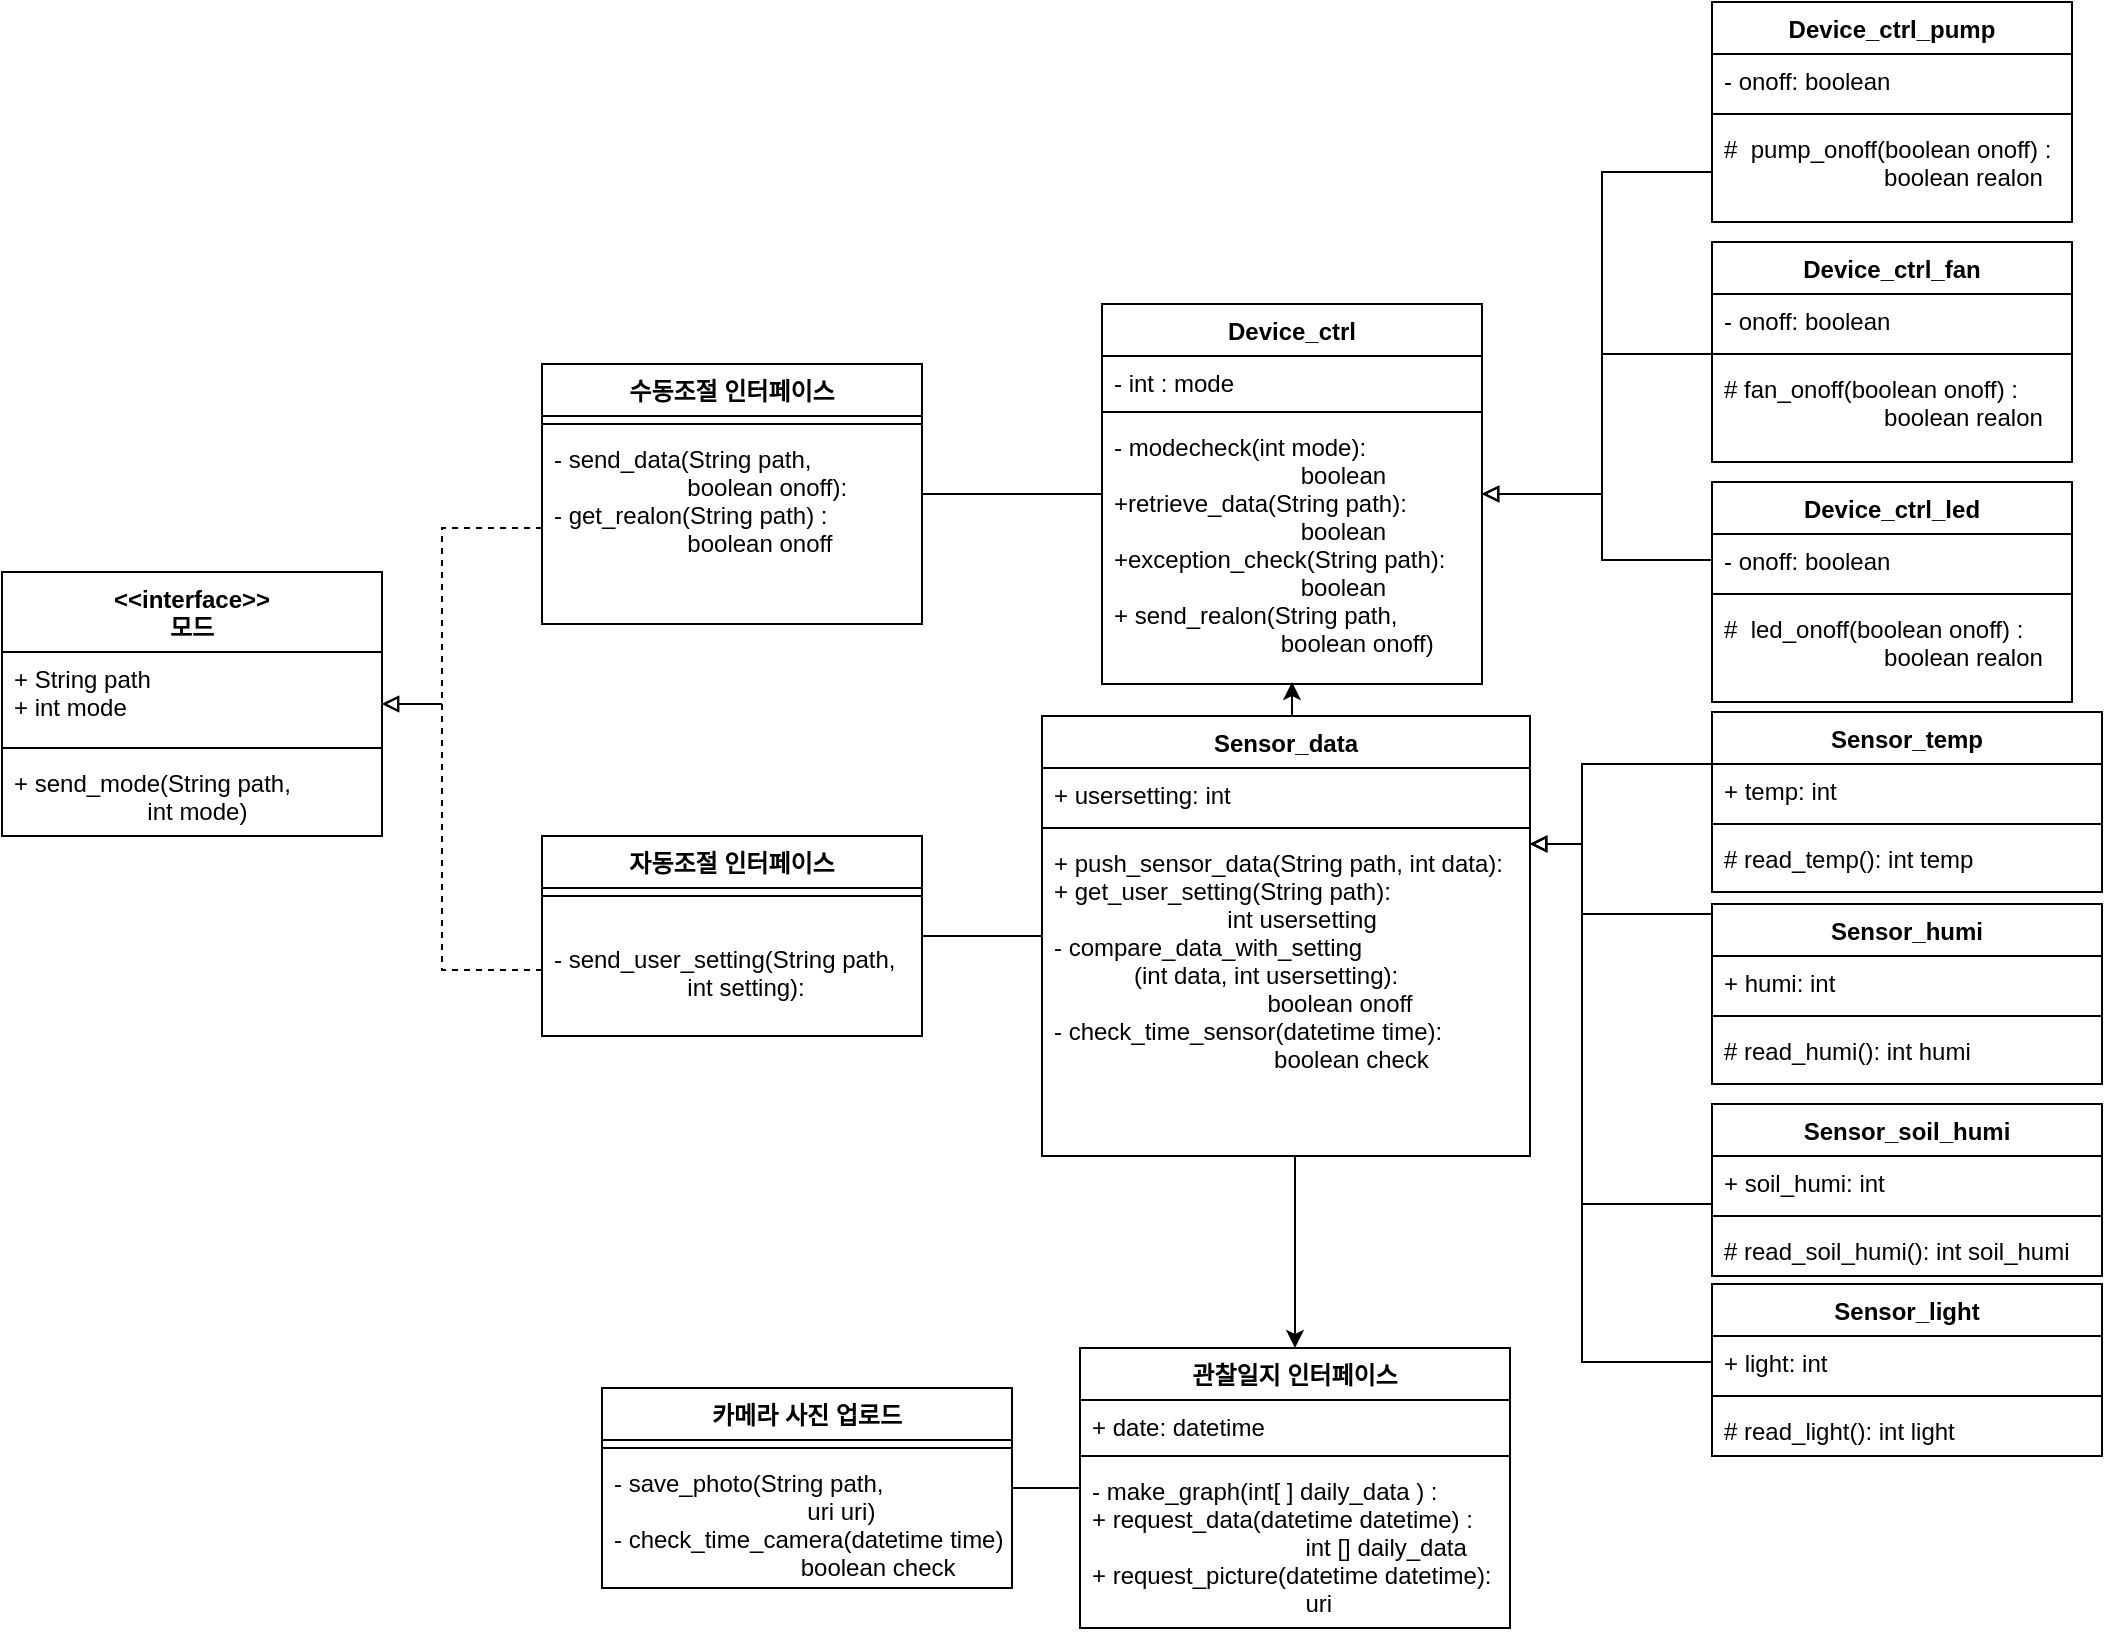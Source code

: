 <mxfile version="20.5.3" type="github">
  <diagram id="1XaObp9uDBfdOyjk7Z0H" name="페이지-1">
    <mxGraphModel dx="2952" dy="1810" grid="1" gridSize="10" guides="1" tooltips="1" connect="1" arrows="1" fold="1" page="1" pageScale="1" pageWidth="827" pageHeight="1169" math="0" shadow="0">
      <root>
        <mxCell id="0" />
        <mxCell id="1" parent="0" />
        <mxCell id="I86NcKJimPg6Q7xcF8Yh-32" style="edgeStyle=orthogonalEdgeStyle;rounded=0;orthogonalLoop=1;jettySize=auto;html=1;exitX=0.5;exitY=0;exitDx=0;exitDy=0;entryX=0.5;entryY=1;entryDx=0;entryDy=0;endArrow=classic;endFill=1;" parent="1" edge="1">
          <mxGeometry relative="1" as="geometry">
            <mxPoint x="-425" y="313" as="sourcePoint" />
            <mxPoint x="-425" y="279" as="targetPoint" />
          </mxGeometry>
        </mxCell>
        <mxCell id="k-zhsy2dJpIwOM4Q3zPo-12" value="관찰일지 인터페이스" style="swimlane;fontStyle=1;align=center;verticalAlign=top;childLayout=stackLayout;horizontal=1;startSize=26;horizontalStack=0;resizeParent=1;resizeParentMax=0;resizeLast=0;collapsible=1;marginBottom=0;" parent="1" vertex="1">
          <mxGeometry x="-531" y="612" width="215" height="140" as="geometry" />
        </mxCell>
        <mxCell id="k-zhsy2dJpIwOM4Q3zPo-13" value="+ date: datetime&#xa;" style="text;strokeColor=none;fillColor=none;align=left;verticalAlign=top;spacingLeft=4;spacingRight=4;overflow=hidden;rotatable=0;points=[[0,0.5],[1,0.5]];portConstraint=eastwest;" parent="k-zhsy2dJpIwOM4Q3zPo-12" vertex="1">
          <mxGeometry y="26" width="215" height="24" as="geometry" />
        </mxCell>
        <mxCell id="k-zhsy2dJpIwOM4Q3zPo-14" value="" style="line;strokeWidth=1;fillColor=none;align=left;verticalAlign=middle;spacingTop=-1;spacingLeft=3;spacingRight=3;rotatable=0;labelPosition=right;points=[];portConstraint=eastwest;strokeColor=inherit;" parent="k-zhsy2dJpIwOM4Q3zPo-12" vertex="1">
          <mxGeometry y="50" width="215" height="8" as="geometry" />
        </mxCell>
        <mxCell id="k-zhsy2dJpIwOM4Q3zPo-15" value="- make_graph(int[ ] daily_data ) :&#xa;+ request_data(datetime datetime) : &#xa;                                int [] daily_data&#xa;+ request_picture(datetime datetime):&#xa;                                uri" style="text;strokeColor=none;fillColor=none;align=left;verticalAlign=top;spacingLeft=4;spacingRight=4;overflow=hidden;rotatable=0;points=[[0,0.5],[1,0.5]];portConstraint=eastwest;" parent="k-zhsy2dJpIwOM4Q3zPo-12" vertex="1">
          <mxGeometry y="58" width="215" height="82" as="geometry" />
        </mxCell>
        <mxCell id="4LXqGNSN8FMaUc9a0r_w-8" style="edgeStyle=orthogonalEdgeStyle;rounded=0;orthogonalLoop=1;jettySize=auto;html=1;exitX=0;exitY=0.25;exitDx=0;exitDy=0;endArrow=block;endFill=0;" parent="1" target="COGvVzHrgGLiA8UMYfeR-40" edge="1">
          <mxGeometry relative="1" as="geometry">
            <mxPoint x="-215" y="395" as="sourcePoint" />
            <mxPoint x="-345" y="423.0" as="targetPoint" />
            <Array as="points">
              <mxPoint x="-280" y="395" />
              <mxPoint x="-280" y="360" />
            </Array>
          </mxGeometry>
        </mxCell>
        <mxCell id="COGvVzHrgGLiA8UMYfeR-3" value="수동조절 인터페이스" style="swimlane;fontStyle=1;align=center;verticalAlign=top;childLayout=stackLayout;horizontal=1;startSize=26;horizontalStack=0;resizeParent=1;resizeParentMax=0;resizeLast=0;collapsible=1;marginBottom=0;" parent="1" vertex="1">
          <mxGeometry x="-800" y="120" width="190" height="130" as="geometry" />
        </mxCell>
        <mxCell id="COGvVzHrgGLiA8UMYfeR-5" value="" style="line;strokeWidth=1;fillColor=none;align=left;verticalAlign=middle;spacingTop=-1;spacingLeft=3;spacingRight=3;rotatable=0;labelPosition=right;points=[];portConstraint=eastwest;strokeColor=inherit;" parent="COGvVzHrgGLiA8UMYfeR-3" vertex="1">
          <mxGeometry y="26" width="190" height="8" as="geometry" />
        </mxCell>
        <mxCell id="COGvVzHrgGLiA8UMYfeR-6" value="- send_data(String path, &#xa;                    boolean onoff):&#xa;- get_realon(String path) :&#xa;                    boolean onoff" style="text;strokeColor=none;fillColor=none;align=left;verticalAlign=top;spacingLeft=4;spacingRight=4;overflow=hidden;rotatable=0;points=[[0,0.5],[1,0.5]];portConstraint=eastwest;" parent="COGvVzHrgGLiA8UMYfeR-3" vertex="1">
          <mxGeometry y="34" width="190" height="96" as="geometry" />
        </mxCell>
        <mxCell id="-yyil3zAyo45Y43qSCRm-5" style="edgeStyle=orthogonalEdgeStyle;rounded=0;orthogonalLoop=1;jettySize=auto;html=1;fontFamily=Helvetica;fontSize=12;fontColor=default;endArrow=none;endFill=0;" parent="1" source="COGvVzHrgGLiA8UMYfeR-13" target="COGvVzHrgGLiA8UMYfeR-3" edge="1">
          <mxGeometry relative="1" as="geometry" />
        </mxCell>
        <mxCell id="COGvVzHrgGLiA8UMYfeR-13" value="Device_ctrl" style="swimlane;fontStyle=1;align=center;verticalAlign=top;childLayout=stackLayout;horizontal=1;startSize=26;horizontalStack=0;resizeParent=1;resizeParentMax=0;resizeLast=0;collapsible=1;marginBottom=0;" parent="1" vertex="1">
          <mxGeometry x="-520" y="90" width="190" height="190" as="geometry" />
        </mxCell>
        <mxCell id="COGvVzHrgGLiA8UMYfeR-14" value="- int : mode&#xa;" style="text;strokeColor=none;fillColor=none;align=left;verticalAlign=top;spacingLeft=4;spacingRight=4;overflow=hidden;rotatable=0;points=[[0,0.5],[1,0.5]];portConstraint=eastwest;" parent="COGvVzHrgGLiA8UMYfeR-13" vertex="1">
          <mxGeometry y="26" width="190" height="24" as="geometry" />
        </mxCell>
        <mxCell id="COGvVzHrgGLiA8UMYfeR-15" value="" style="line;strokeWidth=1;fillColor=none;align=left;verticalAlign=middle;spacingTop=-1;spacingLeft=3;spacingRight=3;rotatable=0;labelPosition=right;points=[];portConstraint=eastwest;strokeColor=inherit;" parent="COGvVzHrgGLiA8UMYfeR-13" vertex="1">
          <mxGeometry y="50" width="190" height="8" as="geometry" />
        </mxCell>
        <mxCell id="COGvVzHrgGLiA8UMYfeR-16" value="- modecheck(int mode): &#xa;                            boolean&#xa;+retrieve_data(String path):&#xa;                            boolean&#xa;+exception_check(String path):&#xa;                            boolean&#xa;+ send_realon(String path,&#xa;                         boolean onoff)" style="text;strokeColor=none;fillColor=none;align=left;verticalAlign=top;spacingLeft=4;spacingRight=4;overflow=hidden;rotatable=0;points=[[0,0.5],[1,0.5]];portConstraint=eastwest;" parent="COGvVzHrgGLiA8UMYfeR-13" vertex="1">
          <mxGeometry y="58" width="190" height="132" as="geometry" />
        </mxCell>
        <mxCell id="COGvVzHrgGLiA8UMYfeR-18" value="자동조절 인터페이스" style="swimlane;fontStyle=1;align=center;verticalAlign=top;childLayout=stackLayout;horizontal=1;startSize=26;horizontalStack=0;resizeParent=1;resizeParentMax=0;resizeLast=0;collapsible=1;marginBottom=0;" parent="1" vertex="1">
          <mxGeometry x="-800" y="356" width="190" height="100" as="geometry" />
        </mxCell>
        <mxCell id="COGvVzHrgGLiA8UMYfeR-20" value="" style="line;strokeWidth=1;fillColor=none;align=left;verticalAlign=middle;spacingTop=-1;spacingLeft=3;spacingRight=3;rotatable=0;labelPosition=right;points=[];portConstraint=eastwest;strokeColor=inherit;" parent="COGvVzHrgGLiA8UMYfeR-18" vertex="1">
          <mxGeometry y="26" width="190" height="8" as="geometry" />
        </mxCell>
        <mxCell id="COGvVzHrgGLiA8UMYfeR-21" value="&#xa;- send_user_setting(String path,&#xa;                    int setting):" style="text;strokeColor=none;fillColor=none;align=left;verticalAlign=top;spacingLeft=4;spacingRight=4;overflow=hidden;rotatable=0;points=[[0,0.5],[1,0.5]];portConstraint=eastwest;" parent="COGvVzHrgGLiA8UMYfeR-18" vertex="1">
          <mxGeometry y="34" width="190" height="66" as="geometry" />
        </mxCell>
        <mxCell id="COGvVzHrgGLiA8UMYfeR-26" style="edgeStyle=orthogonalEdgeStyle;rounded=0;orthogonalLoop=1;jettySize=auto;html=1;endArrow=block;endFill=0;exitX=0;exitY=0.25;exitDx=0;exitDy=0;" parent="1" target="COGvVzHrgGLiA8UMYfeR-40" edge="1">
          <mxGeometry relative="1" as="geometry">
            <mxPoint x="-215" y="531" as="sourcePoint" />
            <mxPoint x="-345" y="423.0" as="targetPoint" />
            <Array as="points">
              <mxPoint x="-215" y="540" />
              <mxPoint x="-280" y="540" />
              <mxPoint x="-280" y="360" />
            </Array>
          </mxGeometry>
        </mxCell>
        <mxCell id="-yyil3zAyo45Y43qSCRm-4" style="edgeStyle=orthogonalEdgeStyle;rounded=0;orthogonalLoop=1;jettySize=auto;html=1;entryX=0.5;entryY=0;entryDx=0;entryDy=0;fontFamily=Helvetica;fontSize=12;fontColor=default;" parent="1" source="COGvVzHrgGLiA8UMYfeR-40" target="k-zhsy2dJpIwOM4Q3zPo-12" edge="1">
          <mxGeometry relative="1" as="geometry">
            <Array as="points">
              <mxPoint x="-423" y="564" />
            </Array>
          </mxGeometry>
        </mxCell>
        <mxCell id="COGvVzHrgGLiA8UMYfeR-40" value="Sensor_data" style="swimlane;fontStyle=1;align=center;verticalAlign=top;childLayout=stackLayout;horizontal=1;startSize=26;horizontalStack=0;resizeParent=1;resizeParentMax=0;resizeLast=0;collapsible=1;marginBottom=0;" parent="1" vertex="1">
          <mxGeometry x="-550" y="296" width="244" height="220" as="geometry" />
        </mxCell>
        <mxCell id="COGvVzHrgGLiA8UMYfeR-41" value="+ usersetting: int" style="text;strokeColor=none;fillColor=none;align=left;verticalAlign=top;spacingLeft=4;spacingRight=4;overflow=hidden;rotatable=0;points=[[0,0.5],[1,0.5]];portConstraint=eastwest;" parent="COGvVzHrgGLiA8UMYfeR-40" vertex="1">
          <mxGeometry y="26" width="244" height="26" as="geometry" />
        </mxCell>
        <mxCell id="COGvVzHrgGLiA8UMYfeR-42" value="" style="line;strokeWidth=1;fillColor=none;align=left;verticalAlign=middle;spacingTop=-1;spacingLeft=3;spacingRight=3;rotatable=0;labelPosition=right;points=[];portConstraint=eastwest;strokeColor=inherit;" parent="COGvVzHrgGLiA8UMYfeR-40" vertex="1">
          <mxGeometry y="52" width="244" height="8" as="geometry" />
        </mxCell>
        <mxCell id="COGvVzHrgGLiA8UMYfeR-43" value="+ push_sensor_data(String path, int data):&#xa;+ get_user_setting(String path):&#xa;                          int usersetting&#xa;- compare_data_with_setting&#xa;            (int data, int usersetting):&#xa;                                boolean onoff&#xa;- check_time_sensor(datetime time):&#xa;                                 boolean check" style="text;strokeColor=none;fillColor=none;align=left;verticalAlign=top;spacingLeft=4;spacingRight=4;overflow=hidden;rotatable=0;points=[[0,0.5],[1,0.5]];portConstraint=eastwest;" parent="COGvVzHrgGLiA8UMYfeR-40" vertex="1">
          <mxGeometry y="60" width="244" height="160" as="geometry" />
        </mxCell>
        <mxCell id="4LXqGNSN8FMaUc9a0r_w-10" style="edgeStyle=orthogonalEdgeStyle;rounded=0;orthogonalLoop=1;jettySize=auto;html=1;endArrow=block;endFill=0;exitX=0;exitY=0.25;exitDx=0;exitDy=0;" parent="1" target="COGvVzHrgGLiA8UMYfeR-43" edge="1">
          <mxGeometry relative="1" as="geometry">
            <mxPoint x="-215" y="320" as="sourcePoint" />
            <mxPoint x="-345" y="374.0" as="targetPoint" />
            <Array as="points">
              <mxPoint x="-280" y="320" />
              <mxPoint x="-280" y="360" />
            </Array>
          </mxGeometry>
        </mxCell>
        <mxCell id="COGvVzHrgGLiA8UMYfeR-48" style="edgeStyle=orthogonalEdgeStyle;rounded=0;orthogonalLoop=1;jettySize=auto;html=1;endArrow=none;endFill=0;" parent="1" source="COGvVzHrgGLiA8UMYfeR-44" target="k-zhsy2dJpIwOM4Q3zPo-12" edge="1">
          <mxGeometry relative="1" as="geometry" />
        </mxCell>
        <mxCell id="COGvVzHrgGLiA8UMYfeR-44" value="카메라 사진 업로드" style="swimlane;fontStyle=1;align=center;verticalAlign=top;childLayout=stackLayout;horizontal=1;startSize=26;horizontalStack=0;resizeParent=1;resizeParentMax=0;resizeLast=0;collapsible=1;marginBottom=0;" parent="1" vertex="1">
          <mxGeometry x="-770" y="632" width="205" height="100" as="geometry" />
        </mxCell>
        <mxCell id="COGvVzHrgGLiA8UMYfeR-46" value="" style="line;strokeWidth=1;fillColor=none;align=left;verticalAlign=middle;spacingTop=-1;spacingLeft=3;spacingRight=3;rotatable=0;labelPosition=right;points=[];portConstraint=eastwest;strokeColor=inherit;" parent="COGvVzHrgGLiA8UMYfeR-44" vertex="1">
          <mxGeometry y="26" width="205" height="8" as="geometry" />
        </mxCell>
        <mxCell id="COGvVzHrgGLiA8UMYfeR-47" value="- save_photo(String path,&#xa;                             uri uri)&#xa;- check_time_camera(datetime time):&#xa;                            boolean check&#xa;" style="text;strokeColor=none;fillColor=none;align=left;verticalAlign=top;spacingLeft=4;spacingRight=4;overflow=hidden;rotatable=0;points=[[0,0.5],[1,0.5]];portConstraint=eastwest;" parent="COGvVzHrgGLiA8UMYfeR-44" vertex="1">
          <mxGeometry y="34" width="205" height="66" as="geometry" />
        </mxCell>
        <mxCell id="COGvVzHrgGLiA8UMYfeR-49" style="edgeStyle=orthogonalEdgeStyle;rounded=0;orthogonalLoop=1;jettySize=auto;html=1;endArrow=none;endFill=0;" parent="1" source="COGvVzHrgGLiA8UMYfeR-40" target="COGvVzHrgGLiA8UMYfeR-18" edge="1">
          <mxGeometry relative="1" as="geometry" />
        </mxCell>
        <mxCell id="8RBWuSqqxKw9ioQYmUUL-1" value="Sensor_temp" style="swimlane;fontStyle=1;align=center;verticalAlign=top;childLayout=stackLayout;horizontal=1;startSize=26;horizontalStack=0;resizeParent=1;resizeParentMax=0;resizeLast=0;collapsible=1;marginBottom=0;" parent="1" vertex="1">
          <mxGeometry x="-215" y="294" width="195" height="90" as="geometry" />
        </mxCell>
        <mxCell id="8RBWuSqqxKw9ioQYmUUL-2" value="+ temp: int" style="text;strokeColor=none;fillColor=none;align=left;verticalAlign=top;spacingLeft=4;spacingRight=4;overflow=hidden;rotatable=0;points=[[0,0.5],[1,0.5]];portConstraint=eastwest;" parent="8RBWuSqqxKw9ioQYmUUL-1" vertex="1">
          <mxGeometry y="26" width="195" height="26" as="geometry" />
        </mxCell>
        <mxCell id="8RBWuSqqxKw9ioQYmUUL-3" value="" style="line;strokeWidth=1;fillColor=none;align=left;verticalAlign=middle;spacingTop=-1;spacingLeft=3;spacingRight=3;rotatable=0;labelPosition=right;points=[];portConstraint=eastwest;strokeColor=inherit;" parent="8RBWuSqqxKw9ioQYmUUL-1" vertex="1">
          <mxGeometry y="52" width="195" height="8" as="geometry" />
        </mxCell>
        <mxCell id="8RBWuSqqxKw9ioQYmUUL-4" value="# read_temp(): int temp" style="text;strokeColor=none;fillColor=none;align=left;verticalAlign=top;spacingLeft=4;spacingRight=4;overflow=hidden;rotatable=0;points=[[0,0.5],[1,0.5]];portConstraint=eastwest;" parent="8RBWuSqqxKw9ioQYmUUL-1" vertex="1">
          <mxGeometry y="60" width="195" height="30" as="geometry" />
        </mxCell>
        <mxCell id="8RBWuSqqxKw9ioQYmUUL-5" value="Sensor_humi" style="swimlane;fontStyle=1;align=center;verticalAlign=top;childLayout=stackLayout;horizontal=1;startSize=26;horizontalStack=0;resizeParent=1;resizeParentMax=0;resizeLast=0;collapsible=1;marginBottom=0;" parent="1" vertex="1">
          <mxGeometry x="-215" y="390" width="195" height="90" as="geometry" />
        </mxCell>
        <mxCell id="8RBWuSqqxKw9ioQYmUUL-6" value="+ humi: int" style="text;strokeColor=none;fillColor=none;align=left;verticalAlign=top;spacingLeft=4;spacingRight=4;overflow=hidden;rotatable=0;points=[[0,0.5],[1,0.5]];portConstraint=eastwest;" parent="8RBWuSqqxKw9ioQYmUUL-5" vertex="1">
          <mxGeometry y="26" width="195" height="26" as="geometry" />
        </mxCell>
        <mxCell id="8RBWuSqqxKw9ioQYmUUL-7" value="" style="line;strokeWidth=1;fillColor=none;align=left;verticalAlign=middle;spacingTop=-1;spacingLeft=3;spacingRight=3;rotatable=0;labelPosition=right;points=[];portConstraint=eastwest;strokeColor=inherit;" parent="8RBWuSqqxKw9ioQYmUUL-5" vertex="1">
          <mxGeometry y="52" width="195" height="8" as="geometry" />
        </mxCell>
        <mxCell id="8RBWuSqqxKw9ioQYmUUL-8" value="# read_humi(): int humi" style="text;strokeColor=none;fillColor=none;align=left;verticalAlign=top;spacingLeft=4;spacingRight=4;overflow=hidden;rotatable=0;points=[[0,0.5],[1,0.5]];portConstraint=eastwest;" parent="8RBWuSqqxKw9ioQYmUUL-5" vertex="1">
          <mxGeometry y="60" width="195" height="30" as="geometry" />
        </mxCell>
        <mxCell id="8RBWuSqqxKw9ioQYmUUL-9" value="Sensor_soil_humi" style="swimlane;fontStyle=1;align=center;verticalAlign=top;childLayout=stackLayout;horizontal=1;startSize=26;horizontalStack=0;resizeParent=1;resizeParentMax=0;resizeLast=0;collapsible=1;marginBottom=0;" parent="1" vertex="1">
          <mxGeometry x="-215" y="490" width="195" height="86" as="geometry" />
        </mxCell>
        <mxCell id="8RBWuSqqxKw9ioQYmUUL-10" value="+ soil_humi: int" style="text;strokeColor=none;fillColor=none;align=left;verticalAlign=top;spacingLeft=4;spacingRight=4;overflow=hidden;rotatable=0;points=[[0,0.5],[1,0.5]];portConstraint=eastwest;" parent="8RBWuSqqxKw9ioQYmUUL-9" vertex="1">
          <mxGeometry y="26" width="195" height="26" as="geometry" />
        </mxCell>
        <mxCell id="8RBWuSqqxKw9ioQYmUUL-11" value="" style="line;strokeWidth=1;fillColor=none;align=left;verticalAlign=middle;spacingTop=-1;spacingLeft=3;spacingRight=3;rotatable=0;labelPosition=right;points=[];portConstraint=eastwest;strokeColor=inherit;" parent="8RBWuSqqxKw9ioQYmUUL-9" vertex="1">
          <mxGeometry y="52" width="195" height="8" as="geometry" />
        </mxCell>
        <mxCell id="8RBWuSqqxKw9ioQYmUUL-12" value="# read_soil_humi(): int soil_humi" style="text;strokeColor=none;fillColor=none;align=left;verticalAlign=top;spacingLeft=4;spacingRight=4;overflow=hidden;rotatable=0;points=[[0,0.5],[1,0.5]];portConstraint=eastwest;" parent="8RBWuSqqxKw9ioQYmUUL-9" vertex="1">
          <mxGeometry y="60" width="195" height="26" as="geometry" />
        </mxCell>
        <mxCell id="8RBWuSqqxKw9ioQYmUUL-13" value="Sensor_light" style="swimlane;fontStyle=1;align=center;verticalAlign=top;childLayout=stackLayout;horizontal=1;startSize=26;horizontalStack=0;resizeParent=1;resizeParentMax=0;resizeLast=0;collapsible=1;marginBottom=0;" parent="1" vertex="1">
          <mxGeometry x="-215" y="580" width="195" height="86" as="geometry" />
        </mxCell>
        <mxCell id="8RBWuSqqxKw9ioQYmUUL-14" value="+ light: int" style="text;strokeColor=none;fillColor=none;align=left;verticalAlign=top;spacingLeft=4;spacingRight=4;overflow=hidden;rotatable=0;points=[[0,0.5],[1,0.5]];portConstraint=eastwest;" parent="8RBWuSqqxKw9ioQYmUUL-13" vertex="1">
          <mxGeometry y="26" width="195" height="26" as="geometry" />
        </mxCell>
        <mxCell id="8RBWuSqqxKw9ioQYmUUL-15" value="" style="line;strokeWidth=1;fillColor=none;align=left;verticalAlign=middle;spacingTop=-1;spacingLeft=3;spacingRight=3;rotatable=0;labelPosition=right;points=[];portConstraint=eastwest;strokeColor=inherit;" parent="8RBWuSqqxKw9ioQYmUUL-13" vertex="1">
          <mxGeometry y="52" width="195" height="8" as="geometry" />
        </mxCell>
        <mxCell id="8RBWuSqqxKw9ioQYmUUL-16" value="# read_light(): int light" style="text;strokeColor=none;fillColor=none;align=left;verticalAlign=top;spacingLeft=4;spacingRight=4;overflow=hidden;rotatable=0;points=[[0,0.5],[1,0.5]];portConstraint=eastwest;" parent="8RBWuSqqxKw9ioQYmUUL-13" vertex="1">
          <mxGeometry y="60" width="195" height="26" as="geometry" />
        </mxCell>
        <mxCell id="8RBWuSqqxKw9ioQYmUUL-17" style="edgeStyle=orthogonalEdgeStyle;rounded=0;orthogonalLoop=1;jettySize=auto;html=1;endArrow=block;endFill=0;" parent="1" source="8RBWuSqqxKw9ioQYmUUL-14" target="COGvVzHrgGLiA8UMYfeR-43" edge="1">
          <mxGeometry relative="1" as="geometry">
            <Array as="points">
              <mxPoint x="-280" y="619" />
              <mxPoint x="-280" y="360" />
            </Array>
          </mxGeometry>
        </mxCell>
        <mxCell id="nRhzsG0CF68kab8Yw5xL-2" value="Device_ctrl_pump" style="swimlane;fontStyle=1;align=center;verticalAlign=top;childLayout=stackLayout;horizontal=1;startSize=26;horizontalStack=0;resizeParent=1;resizeParentMax=0;resizeLast=0;collapsible=1;marginBottom=0;" vertex="1" parent="1">
          <mxGeometry x="-215" y="-61" width="180" height="110" as="geometry" />
        </mxCell>
        <mxCell id="nRhzsG0CF68kab8Yw5xL-3" value="- onoff: boolean" style="text;strokeColor=none;fillColor=none;align=left;verticalAlign=top;spacingLeft=4;spacingRight=4;overflow=hidden;rotatable=0;points=[[0,0.5],[1,0.5]];portConstraint=eastwest;" vertex="1" parent="nRhzsG0CF68kab8Yw5xL-2">
          <mxGeometry y="26" width="180" height="26" as="geometry" />
        </mxCell>
        <mxCell id="nRhzsG0CF68kab8Yw5xL-4" value="" style="line;strokeWidth=1;fillColor=none;align=left;verticalAlign=middle;spacingTop=-1;spacingLeft=3;spacingRight=3;rotatable=0;labelPosition=right;points=[];portConstraint=eastwest;strokeColor=inherit;" vertex="1" parent="nRhzsG0CF68kab8Yw5xL-2">
          <mxGeometry y="52" width="180" height="8" as="geometry" />
        </mxCell>
        <mxCell id="nRhzsG0CF68kab8Yw5xL-5" value="#  pump_onoff(boolean onoff) :&#xa;                        boolean realon " style="text;strokeColor=none;fillColor=none;align=left;verticalAlign=top;spacingLeft=4;spacingRight=4;overflow=hidden;rotatable=0;points=[[0,0.5],[1,0.5]];portConstraint=eastwest;" vertex="1" parent="nRhzsG0CF68kab8Yw5xL-2">
          <mxGeometry y="60" width="180" height="50" as="geometry" />
        </mxCell>
        <mxCell id="nRhzsG0CF68kab8Yw5xL-6" value="Device_ctrl_fan" style="swimlane;fontStyle=1;align=center;verticalAlign=top;childLayout=stackLayout;horizontal=1;startSize=26;horizontalStack=0;resizeParent=1;resizeParentMax=0;resizeLast=0;collapsible=1;marginBottom=0;" vertex="1" parent="1">
          <mxGeometry x="-215" y="59" width="180" height="110" as="geometry" />
        </mxCell>
        <mxCell id="nRhzsG0CF68kab8Yw5xL-7" value="- onoff: boolean" style="text;strokeColor=none;fillColor=none;align=left;verticalAlign=top;spacingLeft=4;spacingRight=4;overflow=hidden;rotatable=0;points=[[0,0.5],[1,0.5]];portConstraint=eastwest;" vertex="1" parent="nRhzsG0CF68kab8Yw5xL-6">
          <mxGeometry y="26" width="180" height="26" as="geometry" />
        </mxCell>
        <mxCell id="nRhzsG0CF68kab8Yw5xL-8" value="" style="line;strokeWidth=1;fillColor=none;align=left;verticalAlign=middle;spacingTop=-1;spacingLeft=3;spacingRight=3;rotatable=0;labelPosition=right;points=[];portConstraint=eastwest;strokeColor=inherit;" vertex="1" parent="nRhzsG0CF68kab8Yw5xL-6">
          <mxGeometry y="52" width="180" height="8" as="geometry" />
        </mxCell>
        <mxCell id="nRhzsG0CF68kab8Yw5xL-9" value="# fan_onoff(boolean onoff) :&#xa;                        boolean realon " style="text;strokeColor=none;fillColor=none;align=left;verticalAlign=top;spacingLeft=4;spacingRight=4;overflow=hidden;rotatable=0;points=[[0,0.5],[1,0.5]];portConstraint=eastwest;" vertex="1" parent="nRhzsG0CF68kab8Yw5xL-6">
          <mxGeometry y="60" width="180" height="50" as="geometry" />
        </mxCell>
        <mxCell id="nRhzsG0CF68kab8Yw5xL-10" value="Device_ctrl_led" style="swimlane;fontStyle=1;align=center;verticalAlign=top;childLayout=stackLayout;horizontal=1;startSize=26;horizontalStack=0;resizeParent=1;resizeParentMax=0;resizeLast=0;collapsible=1;marginBottom=0;" vertex="1" parent="1">
          <mxGeometry x="-215" y="179" width="180" height="110" as="geometry" />
        </mxCell>
        <mxCell id="nRhzsG0CF68kab8Yw5xL-11" value="- onoff: boolean" style="text;strokeColor=none;fillColor=none;align=left;verticalAlign=top;spacingLeft=4;spacingRight=4;overflow=hidden;rotatable=0;points=[[0,0.5],[1,0.5]];portConstraint=eastwest;" vertex="1" parent="nRhzsG0CF68kab8Yw5xL-10">
          <mxGeometry y="26" width="180" height="26" as="geometry" />
        </mxCell>
        <mxCell id="nRhzsG0CF68kab8Yw5xL-12" value="" style="line;strokeWidth=1;fillColor=none;align=left;verticalAlign=middle;spacingTop=-1;spacingLeft=3;spacingRight=3;rotatable=0;labelPosition=right;points=[];portConstraint=eastwest;strokeColor=inherit;" vertex="1" parent="nRhzsG0CF68kab8Yw5xL-10">
          <mxGeometry y="52" width="180" height="8" as="geometry" />
        </mxCell>
        <mxCell id="nRhzsG0CF68kab8Yw5xL-13" value="#  led_onoff(boolean onoff) :&#xa;                        boolean realon " style="text;strokeColor=none;fillColor=none;align=left;verticalAlign=top;spacingLeft=4;spacingRight=4;overflow=hidden;rotatable=0;points=[[0,0.5],[1,0.5]];portConstraint=eastwest;" vertex="1" parent="nRhzsG0CF68kab8Yw5xL-10">
          <mxGeometry y="60" width="180" height="50" as="geometry" />
        </mxCell>
        <mxCell id="nRhzsG0CF68kab8Yw5xL-14" style="edgeStyle=orthogonalEdgeStyle;rounded=0;orthogonalLoop=1;jettySize=auto;html=1;endArrow=block;endFill=0;" edge="1" parent="1" source="nRhzsG0CF68kab8Yw5xL-5" target="COGvVzHrgGLiA8UMYfeR-13">
          <mxGeometry relative="1" as="geometry">
            <Array as="points">
              <mxPoint x="-270" y="24" />
              <mxPoint x="-270" y="185" />
            </Array>
          </mxGeometry>
        </mxCell>
        <mxCell id="nRhzsG0CF68kab8Yw5xL-15" style="edgeStyle=orthogonalEdgeStyle;rounded=0;orthogonalLoop=1;jettySize=auto;html=1;endArrow=block;endFill=0;" edge="1" parent="1" source="nRhzsG0CF68kab8Yw5xL-8" target="COGvVzHrgGLiA8UMYfeR-13">
          <mxGeometry relative="1" as="geometry">
            <Array as="points">
              <mxPoint x="-270" y="115" />
              <mxPoint x="-270" y="185" />
            </Array>
          </mxGeometry>
        </mxCell>
        <mxCell id="nRhzsG0CF68kab8Yw5xL-16" style="edgeStyle=orthogonalEdgeStyle;rounded=0;orthogonalLoop=1;jettySize=auto;html=1;endArrow=block;endFill=0;" edge="1" parent="1" source="nRhzsG0CF68kab8Yw5xL-11" target="COGvVzHrgGLiA8UMYfeR-13">
          <mxGeometry relative="1" as="geometry">
            <Array as="points">
              <mxPoint x="-270" y="218" />
              <mxPoint x="-270" y="185" />
            </Array>
          </mxGeometry>
        </mxCell>
        <mxCell id="nRhzsG0CF68kab8Yw5xL-17" value="&lt;&lt;interface&gt;&gt; &#xa;모드" style="swimlane;fontStyle=1;align=center;verticalAlign=top;childLayout=stackLayout;horizontal=1;startSize=40;horizontalStack=0;resizeParent=1;resizeParentMax=0;resizeLast=0;collapsible=1;marginBottom=0;" vertex="1" parent="1">
          <mxGeometry x="-1070" y="224" width="190" height="132" as="geometry" />
        </mxCell>
        <mxCell id="nRhzsG0CF68kab8Yw5xL-18" value="+ String path&#xa;+ int mode" style="text;strokeColor=none;fillColor=none;align=left;verticalAlign=top;spacingLeft=4;spacingRight=4;overflow=hidden;rotatable=0;points=[[0,0.5],[1,0.5]];portConstraint=eastwest;" vertex="1" parent="nRhzsG0CF68kab8Yw5xL-17">
          <mxGeometry y="40" width="190" height="44" as="geometry" />
        </mxCell>
        <mxCell id="nRhzsG0CF68kab8Yw5xL-19" value="" style="line;strokeWidth=1;fillColor=none;align=left;verticalAlign=middle;spacingTop=-1;spacingLeft=3;spacingRight=3;rotatable=0;labelPosition=right;points=[];portConstraint=eastwest;strokeColor=inherit;" vertex="1" parent="nRhzsG0CF68kab8Yw5xL-17">
          <mxGeometry y="84" width="190" height="8" as="geometry" />
        </mxCell>
        <mxCell id="nRhzsG0CF68kab8Yw5xL-20" value="+ send_mode(String path,&#xa;                    int mode)" style="text;strokeColor=none;fillColor=none;align=left;verticalAlign=top;spacingLeft=4;spacingRight=4;overflow=hidden;rotatable=0;points=[[0,0.5],[1,0.5]];portConstraint=eastwest;" vertex="1" parent="nRhzsG0CF68kab8Yw5xL-17">
          <mxGeometry y="92" width="190" height="40" as="geometry" />
        </mxCell>
        <mxCell id="nRhzsG0CF68kab8Yw5xL-21" style="edgeStyle=orthogonalEdgeStyle;rounded=0;orthogonalLoop=1;jettySize=auto;html=1;endArrow=block;endFill=0;dashed=1;" edge="1" parent="1" source="COGvVzHrgGLiA8UMYfeR-6" target="nRhzsG0CF68kab8Yw5xL-17">
          <mxGeometry relative="1" as="geometry">
            <Array as="points">
              <mxPoint x="-850" y="202" />
              <mxPoint x="-850" y="290" />
            </Array>
          </mxGeometry>
        </mxCell>
        <mxCell id="nRhzsG0CF68kab8Yw5xL-22" style="edgeStyle=orthogonalEdgeStyle;rounded=0;orthogonalLoop=1;jettySize=auto;html=1;endArrow=block;endFill=0;dashed=1;" edge="1" parent="1" source="COGvVzHrgGLiA8UMYfeR-21" target="nRhzsG0CF68kab8Yw5xL-17">
          <mxGeometry relative="1" as="geometry">
            <Array as="points">
              <mxPoint x="-850" y="423" />
              <mxPoint x="-850" y="290" />
            </Array>
          </mxGeometry>
        </mxCell>
      </root>
    </mxGraphModel>
  </diagram>
</mxfile>
